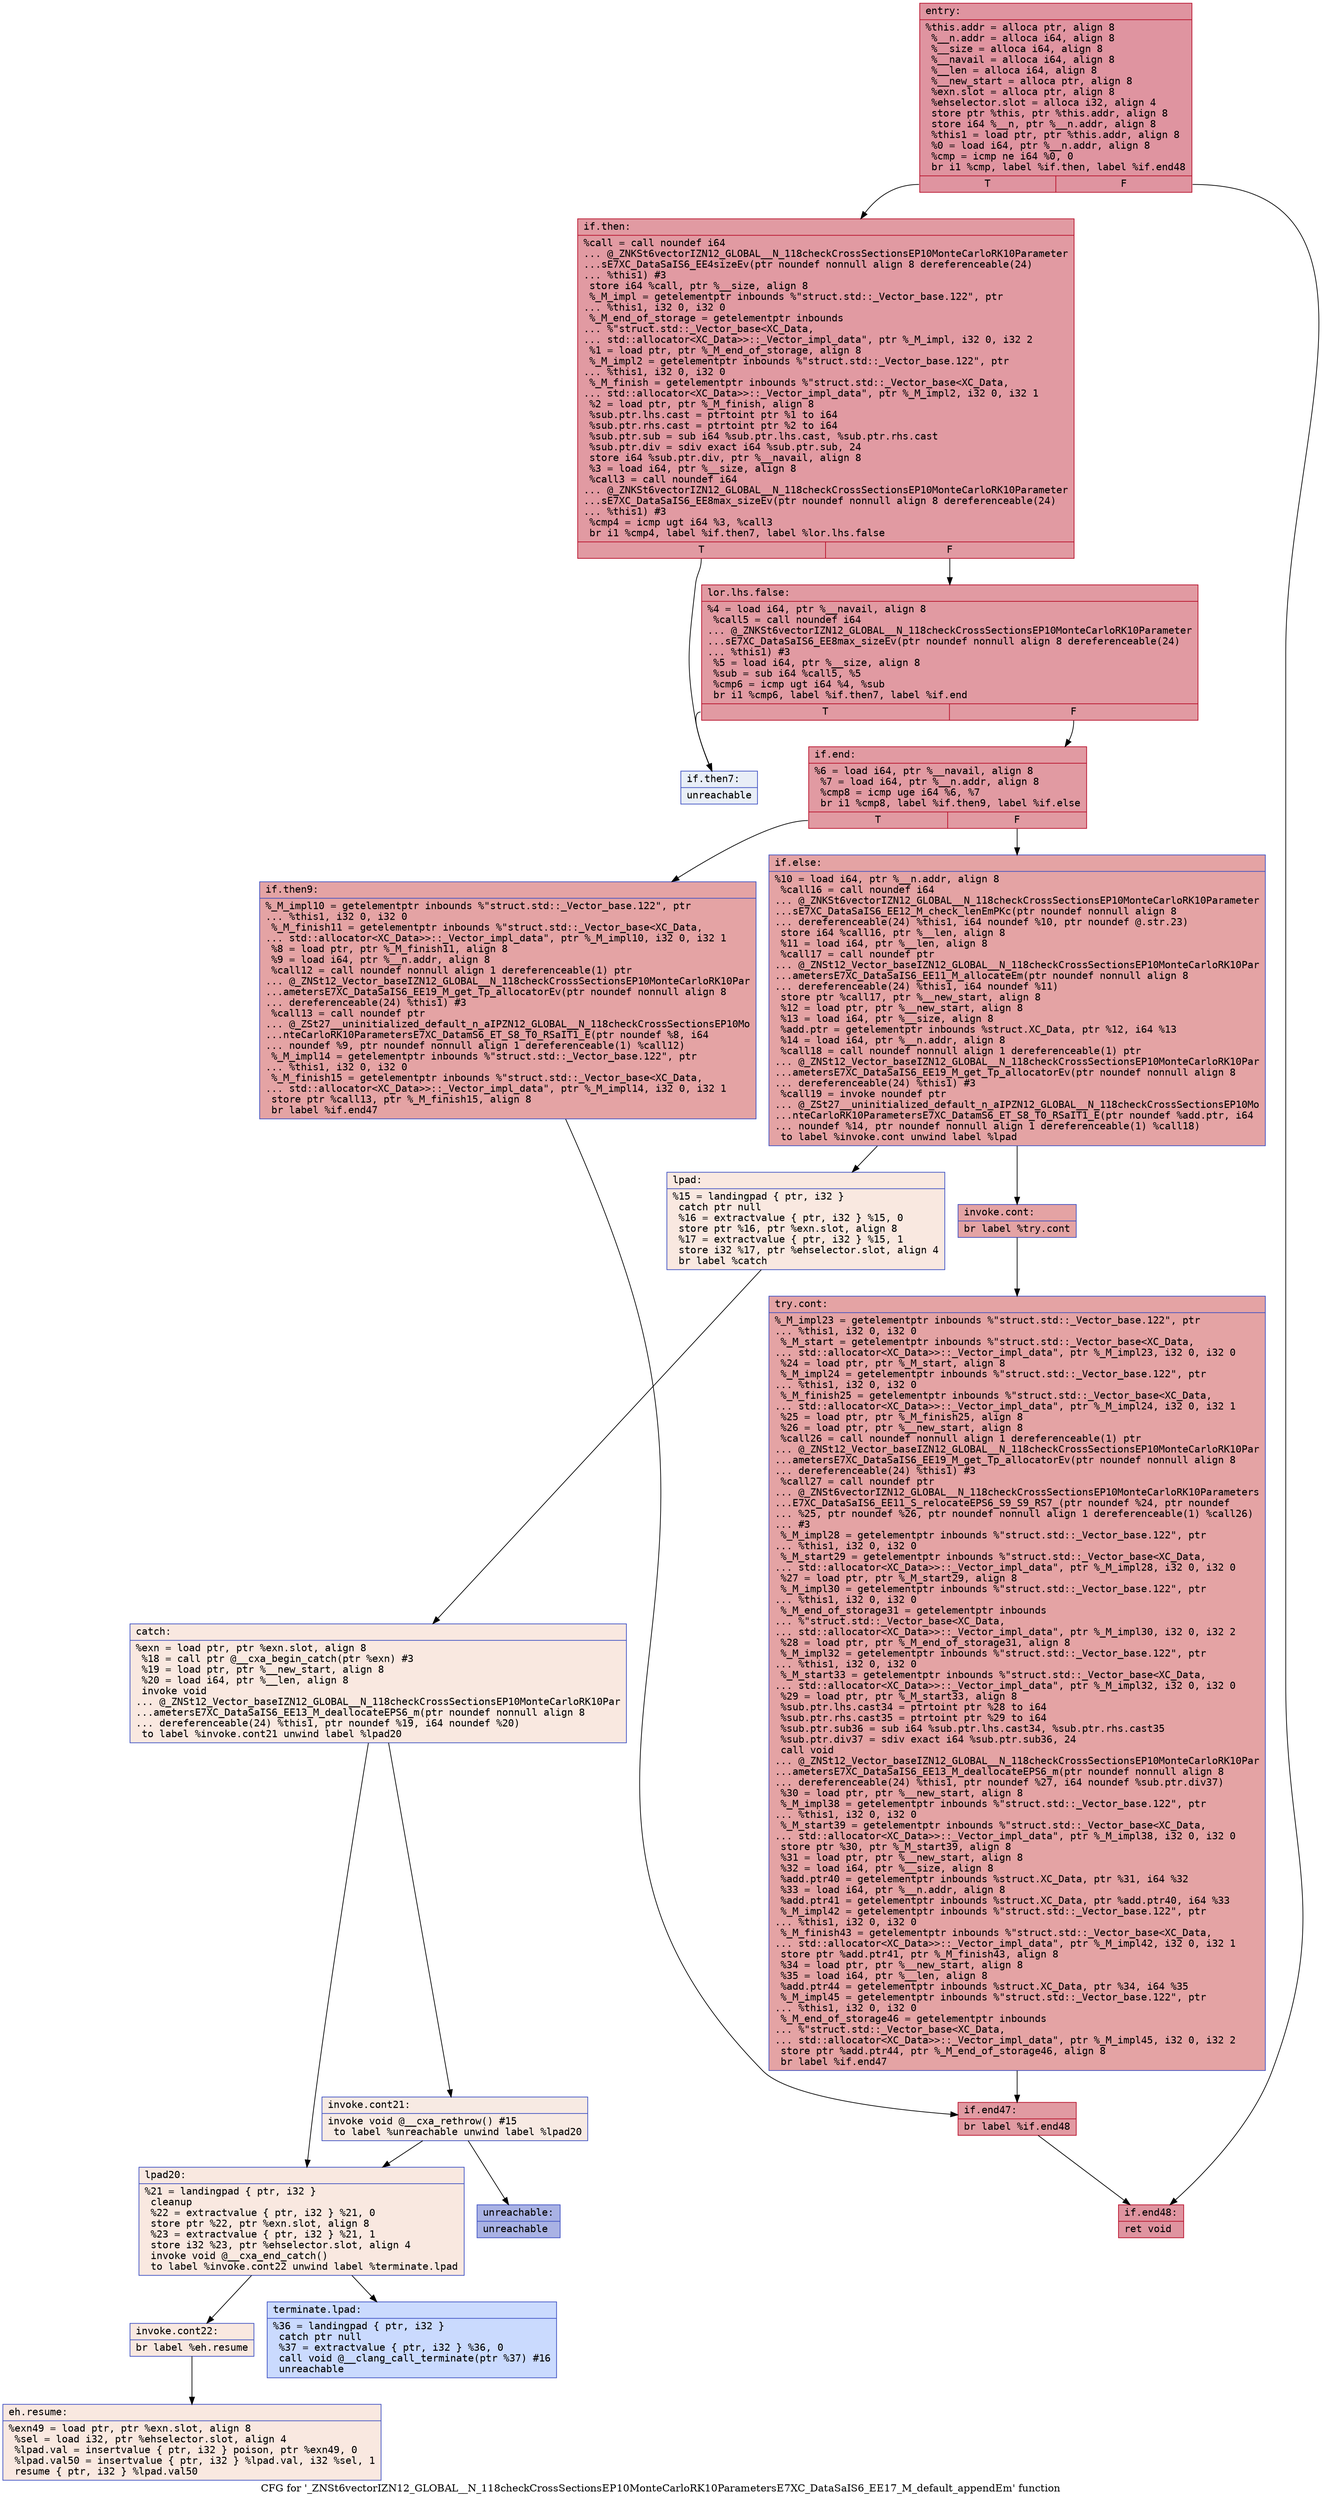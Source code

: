 digraph "CFG for '_ZNSt6vectorIZN12_GLOBAL__N_118checkCrossSectionsEP10MonteCarloRK10ParametersE7XC_DataSaIS6_EE17_M_default_appendEm' function" {
	label="CFG for '_ZNSt6vectorIZN12_GLOBAL__N_118checkCrossSectionsEP10MonteCarloRK10ParametersE7XC_DataSaIS6_EE17_M_default_appendEm' function";

	Node0x55dab4966650 [shape=record,color="#b70d28ff", style=filled, fillcolor="#b70d2870" fontname="Courier",label="{entry:\l|  %this.addr = alloca ptr, align 8\l  %__n.addr = alloca i64, align 8\l  %__size = alloca i64, align 8\l  %__navail = alloca i64, align 8\l  %__len = alloca i64, align 8\l  %__new_start = alloca ptr, align 8\l  %exn.slot = alloca ptr, align 8\l  %ehselector.slot = alloca i32, align 4\l  store ptr %this, ptr %this.addr, align 8\l  store i64 %__n, ptr %__n.addr, align 8\l  %this1 = load ptr, ptr %this.addr, align 8\l  %0 = load i64, ptr %__n.addr, align 8\l  %cmp = icmp ne i64 %0, 0\l  br i1 %cmp, label %if.then, label %if.end48\l|{<s0>T|<s1>F}}"];
	Node0x55dab4966650:s0 -> Node0x55dab4966ee0[tooltip="entry -> if.then\nProbability 62.50%" ];
	Node0x55dab4966650:s1 -> Node0x55dab4966f50[tooltip="entry -> if.end48\nProbability 37.50%" ];
	Node0x55dab4966ee0 [shape=record,color="#b70d28ff", style=filled, fillcolor="#bb1b2c70" fontname="Courier",label="{if.then:\l|  %call = call noundef i64\l... @_ZNKSt6vectorIZN12_GLOBAL__N_118checkCrossSectionsEP10MonteCarloRK10Parameter\l...sE7XC_DataSaIS6_EE4sizeEv(ptr noundef nonnull align 8 dereferenceable(24)\l... %this1) #3\l  store i64 %call, ptr %__size, align 8\l  %_M_impl = getelementptr inbounds %\"struct.std::_Vector_base.122\", ptr\l... %this1, i32 0, i32 0\l  %_M_end_of_storage = getelementptr inbounds\l... %\"struct.std::_Vector_base\<XC_Data,\l... std::allocator\<XC_Data\>\>::_Vector_impl_data\", ptr %_M_impl, i32 0, i32 2\l  %1 = load ptr, ptr %_M_end_of_storage, align 8\l  %_M_impl2 = getelementptr inbounds %\"struct.std::_Vector_base.122\", ptr\l... %this1, i32 0, i32 0\l  %_M_finish = getelementptr inbounds %\"struct.std::_Vector_base\<XC_Data,\l... std::allocator\<XC_Data\>\>::_Vector_impl_data\", ptr %_M_impl2, i32 0, i32 1\l  %2 = load ptr, ptr %_M_finish, align 8\l  %sub.ptr.lhs.cast = ptrtoint ptr %1 to i64\l  %sub.ptr.rhs.cast = ptrtoint ptr %2 to i64\l  %sub.ptr.sub = sub i64 %sub.ptr.lhs.cast, %sub.ptr.rhs.cast\l  %sub.ptr.div = sdiv exact i64 %sub.ptr.sub, 24\l  store i64 %sub.ptr.div, ptr %__navail, align 8\l  %3 = load i64, ptr %__size, align 8\l  %call3 = call noundef i64\l... @_ZNKSt6vectorIZN12_GLOBAL__N_118checkCrossSectionsEP10MonteCarloRK10Parameter\l...sE7XC_DataSaIS6_EE8max_sizeEv(ptr noundef nonnull align 8 dereferenceable(24)\l... %this1) #3\l  %cmp4 = icmp ugt i64 %3, %call3\l  br i1 %cmp4, label %if.then7, label %lor.lhs.false\l|{<s0>T|<s1>F}}"];
	Node0x55dab4966ee0:s0 -> Node0x55dab4966df0[tooltip="if.then -> if.then7\nProbability 0.00%" ];
	Node0x55dab4966ee0:s1 -> Node0x55dab4966e70[tooltip="if.then -> lor.lhs.false\nProbability 100.00%" ];
	Node0x55dab4966e70 [shape=record,color="#b70d28ff", style=filled, fillcolor="#bb1b2c70" fontname="Courier",label="{lor.lhs.false:\l|  %4 = load i64, ptr %__navail, align 8\l  %call5 = call noundef i64\l... @_ZNKSt6vectorIZN12_GLOBAL__N_118checkCrossSectionsEP10MonteCarloRK10Parameter\l...sE7XC_DataSaIS6_EE8max_sizeEv(ptr noundef nonnull align 8 dereferenceable(24)\l... %this1) #3\l  %5 = load i64, ptr %__size, align 8\l  %sub = sub i64 %call5, %5\l  %cmp6 = icmp ugt i64 %4, %sub\l  br i1 %cmp6, label %if.then7, label %if.end\l|{<s0>T|<s1>F}}"];
	Node0x55dab4966e70:s0 -> Node0x55dab4966df0[tooltip="lor.lhs.false -> if.then7\nProbability 0.00%" ];
	Node0x55dab4966e70:s1 -> Node0x55dab4968480[tooltip="lor.lhs.false -> if.end\nProbability 100.00%" ];
	Node0x55dab4966df0 [shape=record,color="#3d50c3ff", style=filled, fillcolor="#cbd8ee70" fontname="Courier",label="{if.then7:\l|  unreachable\l}"];
	Node0x55dab4968480 [shape=record,color="#b70d28ff", style=filled, fillcolor="#bb1b2c70" fontname="Courier",label="{if.end:\l|  %6 = load i64, ptr %__navail, align 8\l  %7 = load i64, ptr %__n.addr, align 8\l  %cmp8 = icmp uge i64 %6, %7\l  br i1 %cmp8, label %if.then9, label %if.else\l|{<s0>T|<s1>F}}"];
	Node0x55dab4968480:s0 -> Node0x55dab4968720[tooltip="if.end -> if.then9\nProbability 50.00%" ];
	Node0x55dab4968480:s1 -> Node0x55dab4968770[tooltip="if.end -> if.else\nProbability 50.00%" ];
	Node0x55dab4968720 [shape=record,color="#3d50c3ff", style=filled, fillcolor="#c32e3170" fontname="Courier",label="{if.then9:\l|  %_M_impl10 = getelementptr inbounds %\"struct.std::_Vector_base.122\", ptr\l... %this1, i32 0, i32 0\l  %_M_finish11 = getelementptr inbounds %\"struct.std::_Vector_base\<XC_Data,\l... std::allocator\<XC_Data\>\>::_Vector_impl_data\", ptr %_M_impl10, i32 0, i32 1\l  %8 = load ptr, ptr %_M_finish11, align 8\l  %9 = load i64, ptr %__n.addr, align 8\l  %call12 = call noundef nonnull align 1 dereferenceable(1) ptr\l... @_ZNSt12_Vector_baseIZN12_GLOBAL__N_118checkCrossSectionsEP10MonteCarloRK10Par\l...ametersE7XC_DataSaIS6_EE19_M_get_Tp_allocatorEv(ptr noundef nonnull align 8\l... dereferenceable(24) %this1) #3\l  %call13 = call noundef ptr\l... @_ZSt27__uninitialized_default_n_aIPZN12_GLOBAL__N_118checkCrossSectionsEP10Mo\l...nteCarloRK10ParametersE7XC_DatamS6_ET_S8_T0_RSaIT1_E(ptr noundef %8, i64\l... noundef %9, ptr noundef nonnull align 1 dereferenceable(1) %call12)\l  %_M_impl14 = getelementptr inbounds %\"struct.std::_Vector_base.122\", ptr\l... %this1, i32 0, i32 0\l  %_M_finish15 = getelementptr inbounds %\"struct.std::_Vector_base\<XC_Data,\l... std::allocator\<XC_Data\>\>::_Vector_impl_data\", ptr %_M_impl14, i32 0, i32 1\l  store ptr %call13, ptr %_M_finish15, align 8\l  br label %if.end47\l}"];
	Node0x55dab4968720 -> Node0x55dab4969150[tooltip="if.then9 -> if.end47\nProbability 100.00%" ];
	Node0x55dab4968770 [shape=record,color="#3d50c3ff", style=filled, fillcolor="#c32e3170" fontname="Courier",label="{if.else:\l|  %10 = load i64, ptr %__n.addr, align 8\l  %call16 = call noundef i64\l... @_ZNKSt6vectorIZN12_GLOBAL__N_118checkCrossSectionsEP10MonteCarloRK10Parameter\l...sE7XC_DataSaIS6_EE12_M_check_lenEmPKc(ptr noundef nonnull align 8\l... dereferenceable(24) %this1, i64 noundef %10, ptr noundef @.str.23)\l  store i64 %call16, ptr %__len, align 8\l  %11 = load i64, ptr %__len, align 8\l  %call17 = call noundef ptr\l... @_ZNSt12_Vector_baseIZN12_GLOBAL__N_118checkCrossSectionsEP10MonteCarloRK10Par\l...ametersE7XC_DataSaIS6_EE11_M_allocateEm(ptr noundef nonnull align 8\l... dereferenceable(24) %this1, i64 noundef %11)\l  store ptr %call17, ptr %__new_start, align 8\l  %12 = load ptr, ptr %__new_start, align 8\l  %13 = load i64, ptr %__size, align 8\l  %add.ptr = getelementptr inbounds %struct.XC_Data, ptr %12, i64 %13\l  %14 = load i64, ptr %__n.addr, align 8\l  %call18 = call noundef nonnull align 1 dereferenceable(1) ptr\l... @_ZNSt12_Vector_baseIZN12_GLOBAL__N_118checkCrossSectionsEP10MonteCarloRK10Par\l...ametersE7XC_DataSaIS6_EE19_M_get_Tp_allocatorEv(ptr noundef nonnull align 8\l... dereferenceable(24) %this1) #3\l  %call19 = invoke noundef ptr\l... @_ZSt27__uninitialized_default_n_aIPZN12_GLOBAL__N_118checkCrossSectionsEP10Mo\l...nteCarloRK10ParametersE7XC_DatamS6_ET_S8_T0_RSaIT1_E(ptr noundef %add.ptr, i64\l... noundef %14, ptr noundef nonnull align 1 dereferenceable(1) %call18)\l          to label %invoke.cont unwind label %lpad\l}"];
	Node0x55dab4968770 -> Node0x55dab4969c30[tooltip="if.else -> invoke.cont\nProbability 100.00%" ];
	Node0x55dab4968770 -> Node0x55dab4969ce0[tooltip="if.else -> lpad\nProbability 0.00%" ];
	Node0x55dab4969c30 [shape=record,color="#3d50c3ff", style=filled, fillcolor="#c32e3170" fontname="Courier",label="{invoke.cont:\l|  br label %try.cont\l}"];
	Node0x55dab4969c30 -> Node0x55dab4967d10[tooltip="invoke.cont -> try.cont\nProbability 100.00%" ];
	Node0x55dab4969ce0 [shape=record,color="#3d50c3ff", style=filled, fillcolor="#f1ccb870" fontname="Courier",label="{lpad:\l|  %15 = landingpad \{ ptr, i32 \}\l          catch ptr null\l  %16 = extractvalue \{ ptr, i32 \} %15, 0\l  store ptr %16, ptr %exn.slot, align 8\l  %17 = extractvalue \{ ptr, i32 \} %15, 1\l  store i32 %17, ptr %ehselector.slot, align 4\l  br label %catch\l}"];
	Node0x55dab4969ce0 -> Node0x55dab4967f90[tooltip="lpad -> catch\nProbability 100.00%" ];
	Node0x55dab4967f90 [shape=record,color="#3d50c3ff", style=filled, fillcolor="#f1ccb870" fontname="Courier",label="{catch:\l|  %exn = load ptr, ptr %exn.slot, align 8\l  %18 = call ptr @__cxa_begin_catch(ptr %exn) #3\l  %19 = load ptr, ptr %__new_start, align 8\l  %20 = load i64, ptr %__len, align 8\l  invoke void\l... @_ZNSt12_Vector_baseIZN12_GLOBAL__N_118checkCrossSectionsEP10MonteCarloRK10Par\l...ametersE7XC_DataSaIS6_EE13_M_deallocateEPS6_m(ptr noundef nonnull align 8\l... dereferenceable(24) %this1, ptr noundef %19, i64 noundef %20)\l          to label %invoke.cont21 unwind label %lpad20\l}"];
	Node0x55dab4967f90 -> Node0x55dab496a9d0[tooltip="catch -> invoke.cont21\nProbability 50.00%" ];
	Node0x55dab4967f90 -> Node0x55dab496aa20[tooltip="catch -> lpad20\nProbability 50.00%" ];
	Node0x55dab496a9d0 [shape=record,color="#3d50c3ff", style=filled, fillcolor="#eed0c070" fontname="Courier",label="{invoke.cont21:\l|  invoke void @__cxa_rethrow() #15\l          to label %unreachable unwind label %lpad20\l}"];
	Node0x55dab496a9d0 -> Node0x55dab496ad30[tooltip="invoke.cont21 -> unreachable\nProbability 0.00%" ];
	Node0x55dab496a9d0 -> Node0x55dab496aa20[tooltip="invoke.cont21 -> lpad20\nProbability 100.00%" ];
	Node0x55dab496aa20 [shape=record,color="#3d50c3ff", style=filled, fillcolor="#f1ccb870" fontname="Courier",label="{lpad20:\l|  %21 = landingpad \{ ptr, i32 \}\l          cleanup\l  %22 = extractvalue \{ ptr, i32 \} %21, 0\l  store ptr %22, ptr %exn.slot, align 8\l  %23 = extractvalue \{ ptr, i32 \} %21, 1\l  store i32 %23, ptr %ehselector.slot, align 4\l  invoke void @__cxa_end_catch()\l          to label %invoke.cont22 unwind label %terminate.lpad\l}"];
	Node0x55dab496aa20 -> Node0x55dab496afd0[tooltip="lpad20 -> invoke.cont22\nProbability 100.00%" ];
	Node0x55dab496aa20 -> Node0x55dab496b080[tooltip="lpad20 -> terminate.lpad\nProbability 0.00%" ];
	Node0x55dab496afd0 [shape=record,color="#3d50c3ff", style=filled, fillcolor="#f1ccb870" fontname="Courier",label="{invoke.cont22:\l|  br label %eh.resume\l}"];
	Node0x55dab496afd0 -> Node0x55dab496b2a0[tooltip="invoke.cont22 -> eh.resume\nProbability 100.00%" ];
	Node0x55dab4967d10 [shape=record,color="#3d50c3ff", style=filled, fillcolor="#c32e3170" fontname="Courier",label="{try.cont:\l|  %_M_impl23 = getelementptr inbounds %\"struct.std::_Vector_base.122\", ptr\l... %this1, i32 0, i32 0\l  %_M_start = getelementptr inbounds %\"struct.std::_Vector_base\<XC_Data,\l... std::allocator\<XC_Data\>\>::_Vector_impl_data\", ptr %_M_impl23, i32 0, i32 0\l  %24 = load ptr, ptr %_M_start, align 8\l  %_M_impl24 = getelementptr inbounds %\"struct.std::_Vector_base.122\", ptr\l... %this1, i32 0, i32 0\l  %_M_finish25 = getelementptr inbounds %\"struct.std::_Vector_base\<XC_Data,\l... std::allocator\<XC_Data\>\>::_Vector_impl_data\", ptr %_M_impl24, i32 0, i32 1\l  %25 = load ptr, ptr %_M_finish25, align 8\l  %26 = load ptr, ptr %__new_start, align 8\l  %call26 = call noundef nonnull align 1 dereferenceable(1) ptr\l... @_ZNSt12_Vector_baseIZN12_GLOBAL__N_118checkCrossSectionsEP10MonteCarloRK10Par\l...ametersE7XC_DataSaIS6_EE19_M_get_Tp_allocatorEv(ptr noundef nonnull align 8\l... dereferenceable(24) %this1) #3\l  %call27 = call noundef ptr\l... @_ZNSt6vectorIZN12_GLOBAL__N_118checkCrossSectionsEP10MonteCarloRK10Parameters\l...E7XC_DataSaIS6_EE11_S_relocateEPS6_S9_S9_RS7_(ptr noundef %24, ptr noundef\l... %25, ptr noundef %26, ptr noundef nonnull align 1 dereferenceable(1) %call26)\l... #3\l  %_M_impl28 = getelementptr inbounds %\"struct.std::_Vector_base.122\", ptr\l... %this1, i32 0, i32 0\l  %_M_start29 = getelementptr inbounds %\"struct.std::_Vector_base\<XC_Data,\l... std::allocator\<XC_Data\>\>::_Vector_impl_data\", ptr %_M_impl28, i32 0, i32 0\l  %27 = load ptr, ptr %_M_start29, align 8\l  %_M_impl30 = getelementptr inbounds %\"struct.std::_Vector_base.122\", ptr\l... %this1, i32 0, i32 0\l  %_M_end_of_storage31 = getelementptr inbounds\l... %\"struct.std::_Vector_base\<XC_Data,\l... std::allocator\<XC_Data\>\>::_Vector_impl_data\", ptr %_M_impl30, i32 0, i32 2\l  %28 = load ptr, ptr %_M_end_of_storage31, align 8\l  %_M_impl32 = getelementptr inbounds %\"struct.std::_Vector_base.122\", ptr\l... %this1, i32 0, i32 0\l  %_M_start33 = getelementptr inbounds %\"struct.std::_Vector_base\<XC_Data,\l... std::allocator\<XC_Data\>\>::_Vector_impl_data\", ptr %_M_impl32, i32 0, i32 0\l  %29 = load ptr, ptr %_M_start33, align 8\l  %sub.ptr.lhs.cast34 = ptrtoint ptr %28 to i64\l  %sub.ptr.rhs.cast35 = ptrtoint ptr %29 to i64\l  %sub.ptr.sub36 = sub i64 %sub.ptr.lhs.cast34, %sub.ptr.rhs.cast35\l  %sub.ptr.div37 = sdiv exact i64 %sub.ptr.sub36, 24\l  call void\l... @_ZNSt12_Vector_baseIZN12_GLOBAL__N_118checkCrossSectionsEP10MonteCarloRK10Par\l...ametersE7XC_DataSaIS6_EE13_M_deallocateEPS6_m(ptr noundef nonnull align 8\l... dereferenceable(24) %this1, ptr noundef %27, i64 noundef %sub.ptr.div37)\l  %30 = load ptr, ptr %__new_start, align 8\l  %_M_impl38 = getelementptr inbounds %\"struct.std::_Vector_base.122\", ptr\l... %this1, i32 0, i32 0\l  %_M_start39 = getelementptr inbounds %\"struct.std::_Vector_base\<XC_Data,\l... std::allocator\<XC_Data\>\>::_Vector_impl_data\", ptr %_M_impl38, i32 0, i32 0\l  store ptr %30, ptr %_M_start39, align 8\l  %31 = load ptr, ptr %__new_start, align 8\l  %32 = load i64, ptr %__size, align 8\l  %add.ptr40 = getelementptr inbounds %struct.XC_Data, ptr %31, i64 %32\l  %33 = load i64, ptr %__n.addr, align 8\l  %add.ptr41 = getelementptr inbounds %struct.XC_Data, ptr %add.ptr40, i64 %33\l  %_M_impl42 = getelementptr inbounds %\"struct.std::_Vector_base.122\", ptr\l... %this1, i32 0, i32 0\l  %_M_finish43 = getelementptr inbounds %\"struct.std::_Vector_base\<XC_Data,\l... std::allocator\<XC_Data\>\>::_Vector_impl_data\", ptr %_M_impl42, i32 0, i32 1\l  store ptr %add.ptr41, ptr %_M_finish43, align 8\l  %34 = load ptr, ptr %__new_start, align 8\l  %35 = load i64, ptr %__len, align 8\l  %add.ptr44 = getelementptr inbounds %struct.XC_Data, ptr %34, i64 %35\l  %_M_impl45 = getelementptr inbounds %\"struct.std::_Vector_base.122\", ptr\l... %this1, i32 0, i32 0\l  %_M_end_of_storage46 = getelementptr inbounds\l... %\"struct.std::_Vector_base\<XC_Data,\l... std::allocator\<XC_Data\>\>::_Vector_impl_data\", ptr %_M_impl45, i32 0, i32 2\l  store ptr %add.ptr44, ptr %_M_end_of_storage46, align 8\l  br label %if.end47\l}"];
	Node0x55dab4967d10 -> Node0x55dab4969150[tooltip="try.cont -> if.end47\nProbability 100.00%" ];
	Node0x55dab4969150 [shape=record,color="#b70d28ff", style=filled, fillcolor="#bb1b2c70" fontname="Courier",label="{if.end47:\l|  br label %if.end48\l}"];
	Node0x55dab4969150 -> Node0x55dab4966f50[tooltip="if.end47 -> if.end48\nProbability 100.00%" ];
	Node0x55dab4966f50 [shape=record,color="#b70d28ff", style=filled, fillcolor="#b70d2870" fontname="Courier",label="{if.end48:\l|  ret void\l}"];
	Node0x55dab496b2a0 [shape=record,color="#3d50c3ff", style=filled, fillcolor="#f1ccb870" fontname="Courier",label="{eh.resume:\l|  %exn49 = load ptr, ptr %exn.slot, align 8\l  %sel = load i32, ptr %ehselector.slot, align 4\l  %lpad.val = insertvalue \{ ptr, i32 \} poison, ptr %exn49, 0\l  %lpad.val50 = insertvalue \{ ptr, i32 \} %lpad.val, i32 %sel, 1\l  resume \{ ptr, i32 \} %lpad.val50\l}"];
	Node0x55dab496b080 [shape=record,color="#3d50c3ff", style=filled, fillcolor="#88abfd70" fontname="Courier",label="{terminate.lpad:\l|  %36 = landingpad \{ ptr, i32 \}\l          catch ptr null\l  %37 = extractvalue \{ ptr, i32 \} %36, 0\l  call void @__clang_call_terminate(ptr %37) #16\l  unreachable\l}"];
	Node0x55dab496ad30 [shape=record,color="#3d50c3ff", style=filled, fillcolor="#3d50c370" fontname="Courier",label="{unreachable:\l|  unreachable\l}"];
}
